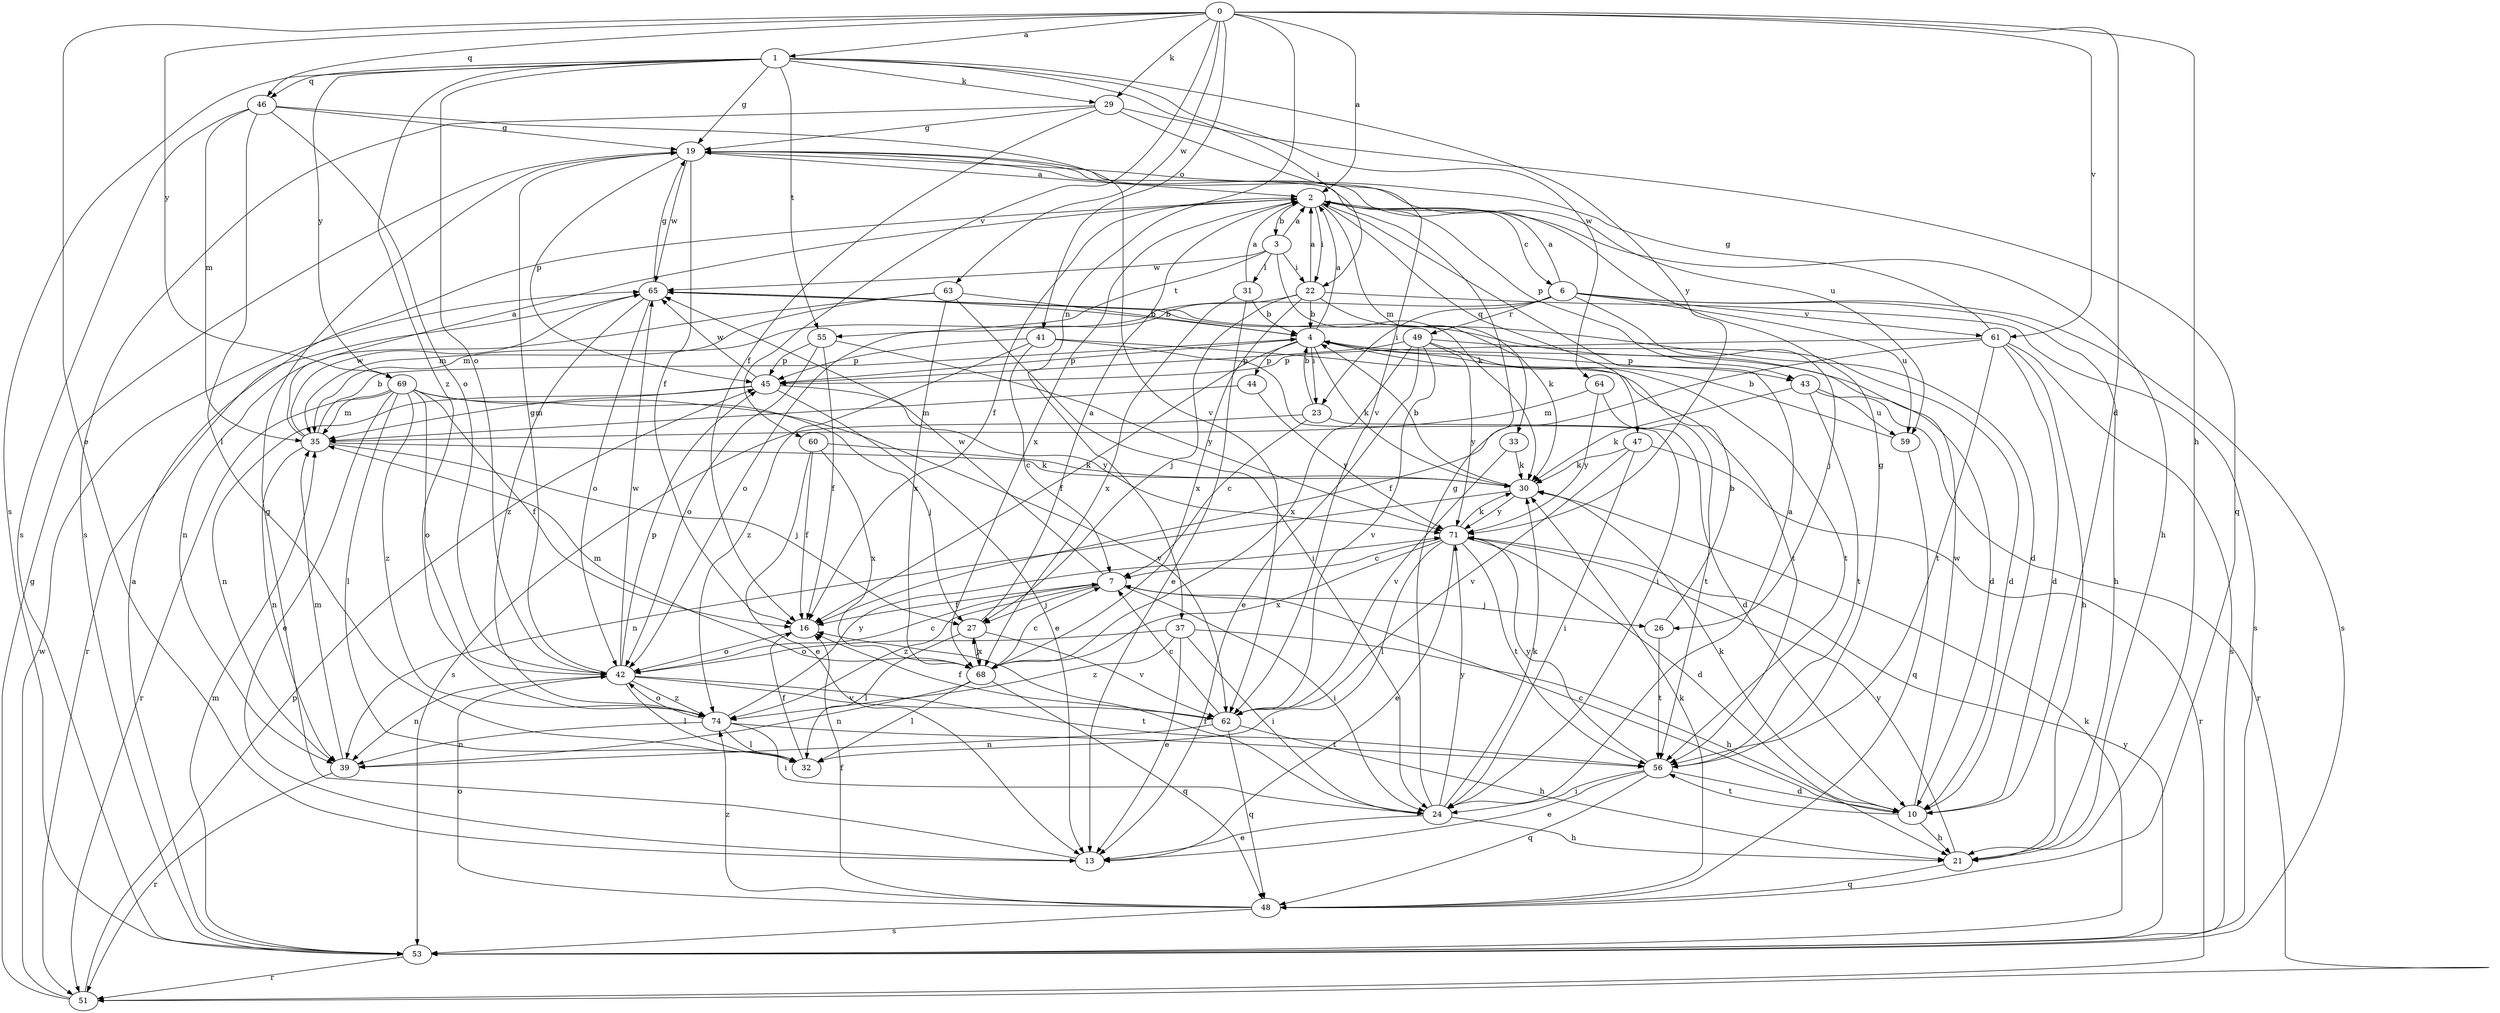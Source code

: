 strict digraph  {
0;
1;
2;
3;
4;
6;
7;
10;
13;
16;
19;
21;
22;
23;
24;
26;
27;
29;
30;
31;
32;
33;
35;
37;
39;
41;
42;
43;
44;
45;
46;
47;
48;
49;
51;
53;
55;
56;
59;
60;
61;
62;
63;
64;
65;
68;
69;
71;
74;
0 -> 1  [label=a];
0 -> 2  [label=a];
0 -> 10  [label=d];
0 -> 13  [label=e];
0 -> 21  [label=h];
0 -> 29  [label=k];
0 -> 37  [label=n];
0 -> 41  [label=o];
0 -> 46  [label=q];
0 -> 60  [label=v];
0 -> 61  [label=v];
0 -> 63  [label=w];
0 -> 69  [label=y];
1 -> 19  [label=g];
1 -> 22  [label=i];
1 -> 29  [label=k];
1 -> 42  [label=o];
1 -> 46  [label=q];
1 -> 53  [label=s];
1 -> 55  [label=t];
1 -> 64  [label=w];
1 -> 69  [label=y];
1 -> 71  [label=y];
1 -> 74  [label=z];
2 -> 3  [label=b];
2 -> 6  [label=c];
2 -> 16  [label=f];
2 -> 21  [label=h];
2 -> 22  [label=i];
2 -> 33  [label=m];
2 -> 43  [label=p];
2 -> 47  [label=q];
2 -> 68  [label=x];
3 -> 2  [label=a];
3 -> 22  [label=i];
3 -> 30  [label=k];
3 -> 31  [label=l];
3 -> 55  [label=t];
3 -> 65  [label=w];
4 -> 2  [label=a];
4 -> 10  [label=d];
4 -> 16  [label=f];
4 -> 23  [label=i];
4 -> 30  [label=k];
4 -> 43  [label=p];
4 -> 44  [label=p];
4 -> 45  [label=p];
6 -> 2  [label=a];
6 -> 21  [label=h];
6 -> 23  [label=i];
6 -> 26  [label=j];
6 -> 35  [label=m];
6 -> 49  [label=r];
6 -> 53  [label=s];
6 -> 59  [label=u];
6 -> 61  [label=v];
7 -> 16  [label=f];
7 -> 24  [label=i];
7 -> 26  [label=j];
7 -> 27  [label=j];
7 -> 65  [label=w];
7 -> 74  [label=z];
10 -> 7  [label=c];
10 -> 21  [label=h];
10 -> 30  [label=k];
10 -> 56  [label=t];
10 -> 65  [label=w];
13 -> 19  [label=g];
16 -> 42  [label=o];
19 -> 2  [label=a];
19 -> 16  [label=f];
19 -> 45  [label=p];
19 -> 59  [label=u];
19 -> 65  [label=w];
21 -> 48  [label=q];
21 -> 71  [label=y];
22 -> 2  [label=a];
22 -> 4  [label=b];
22 -> 27  [label=j];
22 -> 30  [label=k];
22 -> 42  [label=o];
22 -> 53  [label=s];
22 -> 68  [label=x];
23 -> 4  [label=b];
23 -> 7  [label=c];
23 -> 10  [label=d];
23 -> 53  [label=s];
24 -> 2  [label=a];
24 -> 13  [label=e];
24 -> 16  [label=f];
24 -> 19  [label=g];
24 -> 21  [label=h];
24 -> 30  [label=k];
24 -> 71  [label=y];
26 -> 4  [label=b];
26 -> 56  [label=t];
27 -> 2  [label=a];
27 -> 32  [label=l];
27 -> 62  [label=v];
27 -> 68  [label=x];
29 -> 16  [label=f];
29 -> 19  [label=g];
29 -> 48  [label=q];
29 -> 53  [label=s];
29 -> 62  [label=v];
30 -> 4  [label=b];
30 -> 39  [label=n];
30 -> 71  [label=y];
31 -> 2  [label=a];
31 -> 4  [label=b];
31 -> 13  [label=e];
31 -> 68  [label=x];
32 -> 16  [label=f];
33 -> 30  [label=k];
33 -> 62  [label=v];
35 -> 2  [label=a];
35 -> 4  [label=b];
35 -> 27  [label=j];
35 -> 30  [label=k];
35 -> 39  [label=n];
35 -> 65  [label=w];
37 -> 13  [label=e];
37 -> 21  [label=h];
37 -> 24  [label=i];
37 -> 42  [label=o];
37 -> 74  [label=z];
39 -> 35  [label=m];
39 -> 51  [label=r];
41 -> 7  [label=c];
41 -> 24  [label=i];
41 -> 45  [label=p];
41 -> 56  [label=t];
41 -> 74  [label=z];
42 -> 7  [label=c];
42 -> 19  [label=g];
42 -> 32  [label=l];
42 -> 39  [label=n];
42 -> 45  [label=p];
42 -> 56  [label=t];
42 -> 62  [label=v];
42 -> 65  [label=w];
42 -> 74  [label=z];
43 -> 30  [label=k];
43 -> 51  [label=r];
43 -> 56  [label=t];
43 -> 59  [label=u];
44 -> 35  [label=m];
44 -> 71  [label=y];
45 -> 13  [label=e];
45 -> 35  [label=m];
45 -> 39  [label=n];
45 -> 65  [label=w];
45 -> 71  [label=y];
46 -> 19  [label=g];
46 -> 32  [label=l];
46 -> 35  [label=m];
46 -> 42  [label=o];
46 -> 53  [label=s];
46 -> 62  [label=v];
47 -> 24  [label=i];
47 -> 30  [label=k];
47 -> 51  [label=r];
47 -> 62  [label=v];
48 -> 16  [label=f];
48 -> 30  [label=k];
48 -> 42  [label=o];
48 -> 53  [label=s];
48 -> 74  [label=z];
49 -> 10  [label=d];
49 -> 13  [label=e];
49 -> 45  [label=p];
49 -> 56  [label=t];
49 -> 62  [label=v];
49 -> 68  [label=x];
49 -> 71  [label=y];
51 -> 19  [label=g];
51 -> 45  [label=p];
51 -> 65  [label=w];
53 -> 2  [label=a];
53 -> 30  [label=k];
53 -> 35  [label=m];
53 -> 51  [label=r];
53 -> 71  [label=y];
55 -> 16  [label=f];
55 -> 42  [label=o];
55 -> 45  [label=p];
55 -> 71  [label=y];
56 -> 10  [label=d];
56 -> 13  [label=e];
56 -> 19  [label=g];
56 -> 24  [label=i];
56 -> 48  [label=q];
56 -> 71  [label=y];
59 -> 4  [label=b];
59 -> 48  [label=q];
60 -> 13  [label=e];
60 -> 16  [label=f];
60 -> 30  [label=k];
60 -> 68  [label=x];
61 -> 10  [label=d];
61 -> 16  [label=f];
61 -> 19  [label=g];
61 -> 21  [label=h];
61 -> 45  [label=p];
61 -> 53  [label=s];
61 -> 56  [label=t];
62 -> 7  [label=c];
62 -> 16  [label=f];
62 -> 21  [label=h];
62 -> 39  [label=n];
62 -> 48  [label=q];
63 -> 4  [label=b];
63 -> 24  [label=i];
63 -> 35  [label=m];
63 -> 39  [label=n];
63 -> 68  [label=x];
64 -> 35  [label=m];
64 -> 56  [label=t];
64 -> 71  [label=y];
65 -> 4  [label=b];
65 -> 10  [label=d];
65 -> 19  [label=g];
65 -> 42  [label=o];
65 -> 51  [label=r];
65 -> 74  [label=z];
68 -> 7  [label=c];
68 -> 27  [label=j];
68 -> 32  [label=l];
68 -> 35  [label=m];
68 -> 39  [label=n];
68 -> 48  [label=q];
69 -> 13  [label=e];
69 -> 16  [label=f];
69 -> 27  [label=j];
69 -> 32  [label=l];
69 -> 35  [label=m];
69 -> 42  [label=o];
69 -> 51  [label=r];
69 -> 62  [label=v];
69 -> 74  [label=z];
71 -> 7  [label=c];
71 -> 10  [label=d];
71 -> 13  [label=e];
71 -> 30  [label=k];
71 -> 32  [label=l];
71 -> 56  [label=t];
71 -> 68  [label=x];
74 -> 24  [label=i];
74 -> 32  [label=l];
74 -> 39  [label=n];
74 -> 42  [label=o];
74 -> 56  [label=t];
74 -> 71  [label=y];
}
